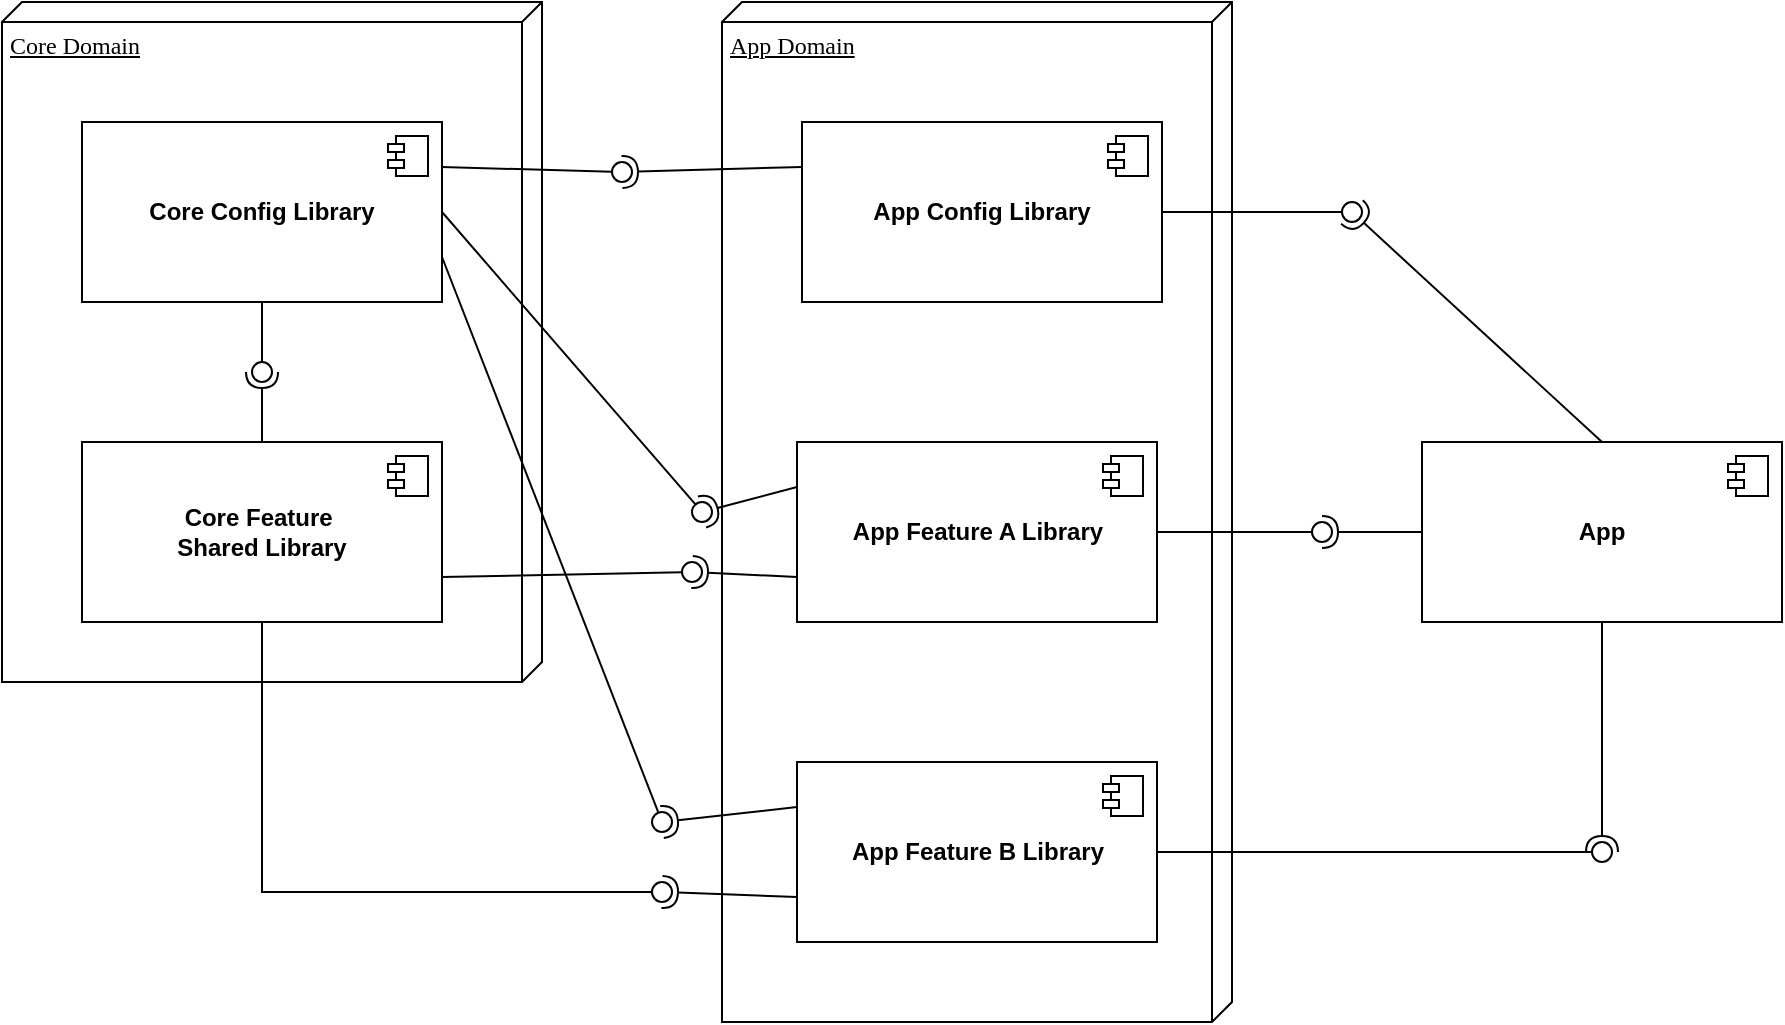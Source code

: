 <mxfile version="24.7.17">
  <diagram name="Page-1" id="5f0bae14-7c28-e335-631c-24af17079c00">
    <mxGraphModel dx="1207" dy="693" grid="1" gridSize="10" guides="1" tooltips="1" connect="1" arrows="1" fold="1" page="1" pageScale="1" pageWidth="1100" pageHeight="850" background="none" math="0" shadow="0">
      <root>
        <mxCell id="0" />
        <mxCell id="1" parent="0" />
        <mxCell id="EpOzv0EDAfR-xVy_IqTW-29" value="Core Domain" style="verticalAlign=top;align=left;spacingTop=8;spacingLeft=2;spacingRight=12;shape=cube;size=10;direction=south;fontStyle=4;html=1;rounded=0;shadow=0;comic=0;labelBackgroundColor=none;strokeWidth=1;fontFamily=Verdana;fontSize=12" parent="1" vertex="1">
          <mxGeometry x="80" y="70" width="270" height="340" as="geometry" />
        </mxCell>
        <mxCell id="EpOzv0EDAfR-xVy_IqTW-1" value="&lt;b&gt;Core Config Library&lt;/b&gt;" style="html=1;dropTarget=0;whiteSpace=wrap;rotation=0;" parent="1" vertex="1">
          <mxGeometry x="120" y="130" width="180" height="90" as="geometry" />
        </mxCell>
        <mxCell id="EpOzv0EDAfR-xVy_IqTW-2" value="" style="shape=module;jettyWidth=8;jettyHeight=4;" parent="EpOzv0EDAfR-xVy_IqTW-1" vertex="1">
          <mxGeometry x="1" width="20" height="20" relative="1" as="geometry">
            <mxPoint x="-27" y="7" as="offset" />
          </mxGeometry>
        </mxCell>
        <mxCell id="EpOzv0EDAfR-xVy_IqTW-3" value="&lt;b&gt;Core Feature&amp;nbsp;&lt;/b&gt;&lt;div&gt;&lt;b&gt;Shared Library&lt;/b&gt;&lt;/div&gt;" style="html=1;dropTarget=0;whiteSpace=wrap;" parent="1" vertex="1">
          <mxGeometry x="120" y="290" width="180" height="90" as="geometry" />
        </mxCell>
        <mxCell id="EpOzv0EDAfR-xVy_IqTW-4" value="" style="shape=module;jettyWidth=8;jettyHeight=4;" parent="EpOzv0EDAfR-xVy_IqTW-3" vertex="1">
          <mxGeometry x="1" width="20" height="20" relative="1" as="geometry">
            <mxPoint x="-27" y="7" as="offset" />
          </mxGeometry>
        </mxCell>
        <mxCell id="EpOzv0EDAfR-xVy_IqTW-28" value="" style="ellipse;whiteSpace=wrap;html=1;align=center;aspect=fixed;fillColor=none;strokeColor=none;resizable=0;perimeter=centerPerimeter;rotatable=0;allowArrows=0;points=[];outlineConnect=1;" parent="1" vertex="1">
          <mxGeometry x="360" y="475" width="10" height="10" as="geometry" />
        </mxCell>
        <mxCell id="EpOzv0EDAfR-xVy_IqTW-30" value="App Domain" style="verticalAlign=top;align=left;spacingTop=8;spacingLeft=2;spacingRight=12;shape=cube;size=10;direction=south;fontStyle=4;html=1;rounded=0;shadow=0;comic=0;labelBackgroundColor=none;strokeWidth=1;fontFamily=Verdana;fontSize=12" parent="1" vertex="1">
          <mxGeometry x="440" y="70" width="255" height="510" as="geometry" />
        </mxCell>
        <mxCell id="EpOzv0EDAfR-xVy_IqTW-13" value="&lt;b&gt;App Feature A Library&lt;/b&gt;" style="html=1;dropTarget=0;whiteSpace=wrap;" parent="1" vertex="1">
          <mxGeometry x="477.5" y="290" width="180" height="90" as="geometry" />
        </mxCell>
        <mxCell id="EpOzv0EDAfR-xVy_IqTW-14" value="" style="shape=module;jettyWidth=8;jettyHeight=4;" parent="EpOzv0EDAfR-xVy_IqTW-13" vertex="1">
          <mxGeometry x="1" width="20" height="20" relative="1" as="geometry">
            <mxPoint x="-27" y="7" as="offset" />
          </mxGeometry>
        </mxCell>
        <mxCell id="EpOzv0EDAfR-xVy_IqTW-19" value="" style="ellipse;whiteSpace=wrap;html=1;align=center;aspect=fixed;fillColor=none;strokeColor=none;resizable=0;perimeter=centerPerimeter;rotatable=0;allowArrows=0;points=[];outlineConnect=1;rotation=-90;container=0;" parent="1" vertex="1">
          <mxGeometry x="562.5" y="390" width="10" height="10" as="geometry" />
        </mxCell>
        <mxCell id="EpOzv0EDAfR-xVy_IqTW-20" value="&lt;b&gt;App Feature B Library&lt;/b&gt;" style="html=1;dropTarget=0;whiteSpace=wrap;" parent="1" vertex="1">
          <mxGeometry x="477.5" y="450" width="180" height="90" as="geometry" />
        </mxCell>
        <mxCell id="EpOzv0EDAfR-xVy_IqTW-21" value="" style="shape=module;jettyWidth=8;jettyHeight=4;" parent="EpOzv0EDAfR-xVy_IqTW-20" vertex="1">
          <mxGeometry x="1" width="20" height="20" relative="1" as="geometry">
            <mxPoint x="-27" y="7" as="offset" />
          </mxGeometry>
        </mxCell>
        <mxCell id="EpOzv0EDAfR-xVy_IqTW-32" value="&lt;b&gt;App&lt;/b&gt;" style="html=1;dropTarget=0;whiteSpace=wrap;" parent="1" vertex="1">
          <mxGeometry x="790" y="290" width="180" height="90" as="geometry" />
        </mxCell>
        <mxCell id="EpOzv0EDAfR-xVy_IqTW-33" value="" style="shape=module;jettyWidth=8;jettyHeight=4;" parent="EpOzv0EDAfR-xVy_IqTW-32" vertex="1">
          <mxGeometry x="1" width="20" height="20" relative="1" as="geometry">
            <mxPoint x="-27" y="7" as="offset" />
          </mxGeometry>
        </mxCell>
        <mxCell id="EpOzv0EDAfR-xVy_IqTW-38" value="" style="ellipse;whiteSpace=wrap;html=1;align=center;aspect=fixed;fillColor=none;strokeColor=none;resizable=0;perimeter=centerPerimeter;rotatable=0;allowArrows=0;points=[];outlineConnect=1;" parent="1" vertex="1">
          <mxGeometry x="385" y="170" width="10" height="10" as="geometry" />
        </mxCell>
        <mxCell id="EpOzv0EDAfR-xVy_IqTW-42" value="" style="ellipse;whiteSpace=wrap;html=1;align=center;aspect=fixed;fillColor=none;strokeColor=none;resizable=0;perimeter=centerPerimeter;rotatable=0;allowArrows=0;points=[];outlineConnect=1;" parent="1" vertex="1">
          <mxGeometry x="375" y="460" width="10" height="10" as="geometry" />
        </mxCell>
        <mxCell id="EpOzv0EDAfR-xVy_IqTW-46" value="" style="ellipse;whiteSpace=wrap;html=1;align=center;aspect=fixed;fillColor=none;strokeColor=none;resizable=0;perimeter=centerPerimeter;rotatable=0;allowArrows=0;points=[];outlineConnect=1;" parent="1" vertex="1">
          <mxGeometry x="745" y="430" width="10" height="10" as="geometry" />
        </mxCell>
        <mxCell id="EpOzv0EDAfR-xVy_IqTW-56" value="" style="ellipse;whiteSpace=wrap;html=1;align=center;aspect=fixed;fillColor=none;strokeColor=none;resizable=0;perimeter=centerPerimeter;rotatable=0;allowArrows=0;points=[];outlineConnect=1;" parent="1" vertex="1">
          <mxGeometry x="775" y="350" width="10" height="10" as="geometry" />
        </mxCell>
        <mxCell id="EpOzv0EDAfR-xVy_IqTW-58" value="" style="rounded=0;orthogonalLoop=1;jettySize=auto;html=1;endArrow=halfCircle;endFill=0;endSize=6;strokeWidth=1;sketch=0;exitX=0.5;exitY=1;exitDx=0;exitDy=0;" parent="1" source="EpOzv0EDAfR-xVy_IqTW-32" target="EpOzv0EDAfR-xVy_IqTW-60" edge="1">
          <mxGeometry relative="1" as="geometry">
            <mxPoint x="880" y="475" as="sourcePoint" />
          </mxGeometry>
        </mxCell>
        <mxCell id="EpOzv0EDAfR-xVy_IqTW-59" value="" style="rounded=0;orthogonalLoop=1;jettySize=auto;html=1;endArrow=oval;endFill=0;sketch=0;sourcePerimeterSpacing=0;targetPerimeterSpacing=0;endSize=10;exitX=1;exitY=0.5;exitDx=0;exitDy=0;" parent="1" source="EpOzv0EDAfR-xVy_IqTW-20" target="EpOzv0EDAfR-xVy_IqTW-60" edge="1">
          <mxGeometry relative="1" as="geometry">
            <mxPoint x="880" y="515" as="sourcePoint" />
          </mxGeometry>
        </mxCell>
        <mxCell id="EpOzv0EDAfR-xVy_IqTW-60" value="" style="ellipse;whiteSpace=wrap;html=1;align=center;aspect=fixed;fillColor=none;strokeColor=none;resizable=0;perimeter=centerPerimeter;rotatable=0;allowArrows=0;points=[];outlineConnect=1;rotation=-90;" parent="1" vertex="1">
          <mxGeometry x="875" y="490" width="10" height="10" as="geometry" />
        </mxCell>
        <mxCell id="a017p_0Chw10-gwzeYwo-1" value="" style="rounded=0;orthogonalLoop=1;jettySize=auto;html=1;endArrow=halfCircle;endFill=0;endSize=6;strokeWidth=1;sketch=0;exitX=0.5;exitY=0;exitDx=0;exitDy=0;" parent="1" source="EpOzv0EDAfR-xVy_IqTW-3" target="a017p_0Chw10-gwzeYwo-3" edge="1">
          <mxGeometry relative="1" as="geometry">
            <mxPoint x="210" y="275" as="sourcePoint" />
          </mxGeometry>
        </mxCell>
        <mxCell id="a017p_0Chw10-gwzeYwo-2" value="" style="rounded=0;orthogonalLoop=1;jettySize=auto;html=1;endArrow=oval;endFill=0;sketch=0;sourcePerimeterSpacing=0;targetPerimeterSpacing=0;endSize=10;exitX=0.5;exitY=1;exitDx=0;exitDy=0;" parent="1" source="EpOzv0EDAfR-xVy_IqTW-1" target="a017p_0Chw10-gwzeYwo-3" edge="1">
          <mxGeometry relative="1" as="geometry">
            <mxPoint x="210" y="235" as="sourcePoint" />
          </mxGeometry>
        </mxCell>
        <mxCell id="a017p_0Chw10-gwzeYwo-3" value="" style="ellipse;whiteSpace=wrap;html=1;align=center;aspect=fixed;fillColor=none;strokeColor=none;resizable=0;perimeter=centerPerimeter;rotatable=0;allowArrows=0;points=[];outlineConnect=1;rotation=90;" parent="1" vertex="1">
          <mxGeometry x="205" y="250" width="10" height="10" as="geometry" />
        </mxCell>
        <mxCell id="a017p_0Chw10-gwzeYwo-8" value="" style="ellipse;whiteSpace=wrap;html=1;align=center;aspect=fixed;fillColor=none;strokeColor=none;resizable=0;perimeter=centerPerimeter;rotatable=0;allowArrows=0;points=[];outlineConnect=1;" parent="1" vertex="1">
          <mxGeometry x="375" y="330" width="10" height="10" as="geometry" />
        </mxCell>
        <mxCell id="a017p_0Chw10-gwzeYwo-11" value="" style="ellipse;whiteSpace=wrap;html=1;align=center;aspect=fixed;fillColor=none;strokeColor=none;resizable=0;perimeter=centerPerimeter;rotatable=0;allowArrows=0;points=[];outlineConnect=1;" parent="1" vertex="1">
          <mxGeometry x="375" y="490" width="10" height="10" as="geometry" />
        </mxCell>
        <mxCell id="a017p_0Chw10-gwzeYwo-15" value="" style="ellipse;whiteSpace=wrap;html=1;align=center;aspect=fixed;fillColor=none;strokeColor=none;resizable=0;perimeter=centerPerimeter;rotatable=0;allowArrows=0;points=[];outlineConnect=1;rotation=90;container=0;" parent="1" vertex="1">
          <mxGeometry x="875" y="220" width="10" height="10" as="geometry" />
        </mxCell>
        <mxCell id="a017p_0Chw10-gwzeYwo-19" value="" style="ellipse;whiteSpace=wrap;html=1;align=center;aspect=fixed;fillColor=none;strokeColor=none;resizable=0;perimeter=centerPerimeter;rotatable=0;allowArrows=0;points=[];outlineConnect=1;rotation=90;" parent="1" vertex="1">
          <mxGeometry x="565" y="240" width="10" height="10" as="geometry" />
        </mxCell>
        <mxCell id="a017p_0Chw10-gwzeYwo-27" value="" style="ellipse;whiteSpace=wrap;html=1;align=center;aspect=fixed;fillColor=none;strokeColor=none;resizable=0;perimeter=centerPerimeter;rotatable=0;allowArrows=0;points=[];outlineConnect=1;" parent="1" vertex="1">
          <mxGeometry x="385" y="190" width="10" height="10" as="geometry" />
        </mxCell>
        <mxCell id="a017p_0Chw10-gwzeYwo-34" value="" style="ellipse;whiteSpace=wrap;html=1;align=center;aspect=fixed;fillColor=none;strokeColor=none;resizable=0;perimeter=centerPerimeter;rotatable=0;allowArrows=0;points=[];outlineConnect=1;" parent="1" vertex="1">
          <mxGeometry x="385" y="170" width="10" height="10" as="geometry" />
        </mxCell>
        <mxCell id="a017p_0Chw10-gwzeYwo-35" value="&lt;b&gt;App Config Library&lt;/b&gt;" style="html=1;dropTarget=0;whiteSpace=wrap;rotation=0;" parent="1" vertex="1">
          <mxGeometry x="480" y="130" width="180" height="90" as="geometry" />
        </mxCell>
        <mxCell id="a017p_0Chw10-gwzeYwo-36" value="" style="shape=module;jettyWidth=8;jettyHeight=4;" parent="a017p_0Chw10-gwzeYwo-35" vertex="1">
          <mxGeometry x="1" width="20" height="20" relative="1" as="geometry">
            <mxPoint x="-27" y="7" as="offset" />
          </mxGeometry>
        </mxCell>
        <mxCell id="a017p_0Chw10-gwzeYwo-42" value="" style="ellipse;whiteSpace=wrap;html=1;align=center;aspect=fixed;fillColor=none;strokeColor=none;resizable=0;perimeter=centerPerimeter;rotatable=0;allowArrows=0;points=[];outlineConnect=1;" parent="1" vertex="1">
          <mxGeometry x="385" y="170" width="10" height="10" as="geometry" />
        </mxCell>
        <mxCell id="a017p_0Chw10-gwzeYwo-48" value="" style="ellipse;whiteSpace=wrap;html=1;align=center;aspect=fixed;fillColor=none;strokeColor=none;resizable=0;perimeter=centerPerimeter;rotatable=0;allowArrows=0;points=[];outlineConnect=1;" parent="1" vertex="1">
          <mxGeometry x="385" y="150" width="10" height="10" as="geometry" />
        </mxCell>
        <mxCell id="a017p_0Chw10-gwzeYwo-54" value="" style="ellipse;whiteSpace=wrap;html=1;align=center;aspect=fixed;fillColor=none;strokeColor=none;resizable=0;perimeter=centerPerimeter;rotatable=0;allowArrows=0;points=[];outlineConnect=1;" parent="1" vertex="1">
          <mxGeometry x="385" y="150" width="10" height="10" as="geometry" />
        </mxCell>
        <mxCell id="a017p_0Chw10-gwzeYwo-57" value="" style="ellipse;whiteSpace=wrap;html=1;align=center;aspect=fixed;fillColor=none;strokeColor=none;resizable=0;perimeter=centerPerimeter;rotatable=0;allowArrows=0;points=[];outlineConnect=1;" parent="1" vertex="1">
          <mxGeometry x="390" y="270" width="10" height="10" as="geometry" />
        </mxCell>
        <mxCell id="a017p_0Chw10-gwzeYwo-60" value="" style="ellipse;whiteSpace=wrap;html=1;align=center;aspect=fixed;fillColor=none;strokeColor=none;resizable=0;perimeter=centerPerimeter;rotatable=0;allowArrows=0;points=[];outlineConnect=1;" parent="1" vertex="1">
          <mxGeometry x="385" y="170" width="10" height="10" as="geometry" />
        </mxCell>
        <mxCell id="a017p_0Chw10-gwzeYwo-64" value="" style="ellipse;whiteSpace=wrap;html=1;align=center;aspect=fixed;fillColor=none;strokeColor=none;resizable=0;perimeter=centerPerimeter;rotatable=0;allowArrows=0;points=[];outlineConnect=1;" parent="1" vertex="1">
          <mxGeometry x="685" y="170" width="10" height="10" as="geometry" />
        </mxCell>
        <mxCell id="a017p_0Chw10-gwzeYwo-67" value="" style="ellipse;whiteSpace=wrap;html=1;align=center;aspect=fixed;fillColor=none;strokeColor=none;resizable=0;perimeter=centerPerimeter;rotatable=0;allowArrows=0;points=[];outlineConnect=1;" parent="1" vertex="1">
          <mxGeometry x="850" y="170" width="10" height="10" as="geometry" />
        </mxCell>
        <mxCell id="a017p_0Chw10-gwzeYwo-68" value="" style="rounded=0;orthogonalLoop=1;jettySize=auto;html=1;endArrow=halfCircle;endFill=0;endSize=6;strokeWidth=1;sketch=0;exitX=0.5;exitY=0;exitDx=0;exitDy=0;" parent="1" source="EpOzv0EDAfR-xVy_IqTW-32" target="a017p_0Chw10-gwzeYwo-70" edge="1">
          <mxGeometry relative="1" as="geometry">
            <mxPoint x="775" y="175" as="sourcePoint" />
          </mxGeometry>
        </mxCell>
        <mxCell id="a017p_0Chw10-gwzeYwo-69" value="" style="rounded=0;orthogonalLoop=1;jettySize=auto;html=1;endArrow=oval;endFill=0;sketch=0;sourcePerimeterSpacing=0;targetPerimeterSpacing=0;endSize=10;exitX=1;exitY=0.5;exitDx=0;exitDy=0;" parent="1" source="a017p_0Chw10-gwzeYwo-35" target="a017p_0Chw10-gwzeYwo-70" edge="1">
          <mxGeometry relative="1" as="geometry">
            <mxPoint x="735" y="175" as="sourcePoint" />
          </mxGeometry>
        </mxCell>
        <mxCell id="a017p_0Chw10-gwzeYwo-70" value="" style="ellipse;whiteSpace=wrap;html=1;align=center;aspect=fixed;fillColor=none;strokeColor=none;resizable=0;perimeter=centerPerimeter;rotatable=0;allowArrows=0;points=[];outlineConnect=1;" parent="1" vertex="1">
          <mxGeometry x="750" y="170" width="10" height="10" as="geometry" />
        </mxCell>
        <mxCell id="a017p_0Chw10-gwzeYwo-77" value="" style="ellipse;whiteSpace=wrap;html=1;align=center;aspect=fixed;fillColor=none;strokeColor=none;resizable=0;perimeter=centerPerimeter;rotatable=0;allowArrows=0;points=[];outlineConnect=1;" parent="1" vertex="1">
          <mxGeometry x="715" y="330" width="10" height="10" as="geometry" />
        </mxCell>
        <mxCell id="a017p_0Chw10-gwzeYwo-80" value="" style="ellipse;whiteSpace=wrap;html=1;align=center;aspect=fixed;fillColor=none;strokeColor=none;resizable=0;perimeter=centerPerimeter;rotatable=0;allowArrows=0;points=[];outlineConnect=1;" parent="1" vertex="1">
          <mxGeometry x="715" y="340" width="10" height="10" as="geometry" />
        </mxCell>
        <mxCell id="a017p_0Chw10-gwzeYwo-81" value="" style="rounded=0;orthogonalLoop=1;jettySize=auto;html=1;endArrow=halfCircle;endFill=0;endSize=6;strokeWidth=1;sketch=0;exitX=0;exitY=0.5;exitDx=0;exitDy=0;" parent="1" source="EpOzv0EDAfR-xVy_IqTW-32" target="a017p_0Chw10-gwzeYwo-83" edge="1">
          <mxGeometry relative="1" as="geometry">
            <mxPoint x="760" y="335" as="sourcePoint" />
          </mxGeometry>
        </mxCell>
        <mxCell id="a017p_0Chw10-gwzeYwo-82" value="" style="rounded=0;orthogonalLoop=1;jettySize=auto;html=1;endArrow=oval;endFill=0;sketch=0;sourcePerimeterSpacing=0;targetPerimeterSpacing=0;endSize=10;exitX=1;exitY=0.5;exitDx=0;exitDy=0;" parent="1" source="EpOzv0EDAfR-xVy_IqTW-13" target="a017p_0Chw10-gwzeYwo-83" edge="1">
          <mxGeometry relative="1" as="geometry">
            <mxPoint x="720" y="335" as="sourcePoint" />
          </mxGeometry>
        </mxCell>
        <mxCell id="a017p_0Chw10-gwzeYwo-83" value="" style="ellipse;whiteSpace=wrap;html=1;align=center;aspect=fixed;fillColor=none;strokeColor=none;resizable=0;perimeter=centerPerimeter;rotatable=0;allowArrows=0;points=[];outlineConnect=1;" parent="1" vertex="1">
          <mxGeometry x="735" y="330" width="10" height="10" as="geometry" />
        </mxCell>
        <mxCell id="fz65-eTr5d8E9FdpAmVl-3" value="" style="ellipse;whiteSpace=wrap;html=1;align=center;aspect=fixed;fillColor=none;strokeColor=none;resizable=0;perimeter=centerPerimeter;rotatable=0;allowArrows=0;points=[];outlineConnect=1;" vertex="1" parent="1">
          <mxGeometry x="370" y="350" width="10" height="10" as="geometry" />
        </mxCell>
        <mxCell id="fz65-eTr5d8E9FdpAmVl-6" value="" style="ellipse;whiteSpace=wrap;html=1;align=center;aspect=fixed;fillColor=none;strokeColor=none;resizable=0;perimeter=centerPerimeter;rotatable=0;allowArrows=0;points=[];outlineConnect=1;" vertex="1" parent="1">
          <mxGeometry x="435" y="320" width="10" height="10" as="geometry" />
        </mxCell>
        <mxCell id="fz65-eTr5d8E9FdpAmVl-7" value="" style="rounded=0;orthogonalLoop=1;jettySize=auto;html=1;endArrow=halfCircle;endFill=0;endSize=6;strokeWidth=1;sketch=0;exitX=0;exitY=0.25;exitDx=0;exitDy=0;" edge="1" target="fz65-eTr5d8E9FdpAmVl-9" parent="1" source="EpOzv0EDAfR-xVy_IqTW-13">
          <mxGeometry relative="1" as="geometry">
            <mxPoint x="450" y="325" as="sourcePoint" />
          </mxGeometry>
        </mxCell>
        <mxCell id="fz65-eTr5d8E9FdpAmVl-8" value="" style="rounded=0;orthogonalLoop=1;jettySize=auto;html=1;endArrow=oval;endFill=0;sketch=0;sourcePerimeterSpacing=0;targetPerimeterSpacing=0;endSize=10;exitX=1;exitY=0.5;exitDx=0;exitDy=0;" edge="1" target="fz65-eTr5d8E9FdpAmVl-9" parent="1" source="EpOzv0EDAfR-xVy_IqTW-1">
          <mxGeometry relative="1" as="geometry">
            <mxPoint x="410" y="325" as="sourcePoint" />
          </mxGeometry>
        </mxCell>
        <mxCell id="fz65-eTr5d8E9FdpAmVl-9" value="" style="ellipse;whiteSpace=wrap;html=1;align=center;aspect=fixed;fillColor=none;strokeColor=none;resizable=0;perimeter=centerPerimeter;rotatable=0;allowArrows=0;points=[];outlineConnect=1;" vertex="1" parent="1">
          <mxGeometry x="425" y="320" width="10" height="10" as="geometry" />
        </mxCell>
        <mxCell id="fz65-eTr5d8E9FdpAmVl-10" value="" style="rounded=0;orthogonalLoop=1;jettySize=auto;html=1;endArrow=halfCircle;endFill=0;endSize=6;strokeWidth=1;sketch=0;exitX=0;exitY=0.75;exitDx=0;exitDy=0;" edge="1" target="fz65-eTr5d8E9FdpAmVl-12" parent="1" source="EpOzv0EDAfR-xVy_IqTW-20">
          <mxGeometry relative="1" as="geometry">
            <mxPoint x="430" y="515" as="sourcePoint" />
          </mxGeometry>
        </mxCell>
        <mxCell id="fz65-eTr5d8E9FdpAmVl-11" value="" style="rounded=0;orthogonalLoop=1;jettySize=auto;html=1;endArrow=oval;endFill=0;sketch=0;sourcePerimeterSpacing=0;targetPerimeterSpacing=0;endSize=10;exitX=0.5;exitY=1;exitDx=0;exitDy=0;" edge="1" target="fz65-eTr5d8E9FdpAmVl-12" parent="1" source="EpOzv0EDAfR-xVy_IqTW-3">
          <mxGeometry relative="1" as="geometry">
            <mxPoint x="390" y="515" as="sourcePoint" />
            <Array as="points">
              <mxPoint x="210" y="515" />
            </Array>
          </mxGeometry>
        </mxCell>
        <mxCell id="fz65-eTr5d8E9FdpAmVl-12" value="" style="ellipse;whiteSpace=wrap;html=1;align=center;aspect=fixed;fillColor=none;strokeColor=none;resizable=0;perimeter=centerPerimeter;rotatable=0;allowArrows=0;points=[];outlineConnect=1;" vertex="1" parent="1">
          <mxGeometry x="405" y="510" width="10" height="10" as="geometry" />
        </mxCell>
        <mxCell id="fz65-eTr5d8E9FdpAmVl-16" value="" style="rounded=0;orthogonalLoop=1;jettySize=auto;html=1;endArrow=halfCircle;endFill=0;endSize=6;strokeWidth=1;sketch=0;exitX=0;exitY=0.25;exitDx=0;exitDy=0;" edge="1" target="fz65-eTr5d8E9FdpAmVl-18" parent="1" source="EpOzv0EDAfR-xVy_IqTW-20">
          <mxGeometry relative="1" as="geometry">
            <mxPoint x="430" y="480" as="sourcePoint" />
          </mxGeometry>
        </mxCell>
        <mxCell id="fz65-eTr5d8E9FdpAmVl-17" value="" style="rounded=0;orthogonalLoop=1;jettySize=auto;html=1;endArrow=oval;endFill=0;sketch=0;sourcePerimeterSpacing=0;targetPerimeterSpacing=0;endSize=10;exitX=1;exitY=0.75;exitDx=0;exitDy=0;" edge="1" target="fz65-eTr5d8E9FdpAmVl-18" parent="1" source="EpOzv0EDAfR-xVy_IqTW-1">
          <mxGeometry relative="1" as="geometry">
            <mxPoint x="390" y="480" as="sourcePoint" />
          </mxGeometry>
        </mxCell>
        <mxCell id="fz65-eTr5d8E9FdpAmVl-18" value="" style="ellipse;whiteSpace=wrap;html=1;align=center;aspect=fixed;fillColor=none;strokeColor=none;resizable=0;perimeter=centerPerimeter;rotatable=0;allowArrows=0;points=[];outlineConnect=1;" vertex="1" parent="1">
          <mxGeometry x="405" y="475" width="10" height="10" as="geometry" />
        </mxCell>
        <mxCell id="fz65-eTr5d8E9FdpAmVl-19" value="" style="rounded=0;orthogonalLoop=1;jettySize=auto;html=1;endArrow=halfCircle;endFill=0;endSize=6;strokeWidth=1;sketch=0;exitX=0;exitY=0.75;exitDx=0;exitDy=0;" edge="1" target="fz65-eTr5d8E9FdpAmVl-21" parent="1" source="EpOzv0EDAfR-xVy_IqTW-13">
          <mxGeometry relative="1" as="geometry">
            <mxPoint x="445" y="355" as="sourcePoint" />
          </mxGeometry>
        </mxCell>
        <mxCell id="fz65-eTr5d8E9FdpAmVl-20" value="" style="rounded=0;orthogonalLoop=1;jettySize=auto;html=1;endArrow=oval;endFill=0;sketch=0;sourcePerimeterSpacing=0;targetPerimeterSpacing=0;endSize=10;exitX=1;exitY=0.75;exitDx=0;exitDy=0;" edge="1" target="fz65-eTr5d8E9FdpAmVl-21" parent="1" source="EpOzv0EDAfR-xVy_IqTW-3">
          <mxGeometry relative="1" as="geometry">
            <mxPoint x="405" y="355" as="sourcePoint" />
          </mxGeometry>
        </mxCell>
        <mxCell id="fz65-eTr5d8E9FdpAmVl-21" value="" style="ellipse;whiteSpace=wrap;html=1;align=center;aspect=fixed;fillColor=none;strokeColor=none;resizable=0;perimeter=centerPerimeter;rotatable=0;allowArrows=0;points=[];outlineConnect=1;" vertex="1" parent="1">
          <mxGeometry x="420" y="350" width="10" height="10" as="geometry" />
        </mxCell>
        <mxCell id="fz65-eTr5d8E9FdpAmVl-22" value="" style="rounded=0;orthogonalLoop=1;jettySize=auto;html=1;endArrow=halfCircle;endFill=0;endSize=6;strokeWidth=1;sketch=0;exitX=0;exitY=0.25;exitDx=0;exitDy=0;" edge="1" target="fz65-eTr5d8E9FdpAmVl-24" parent="1" source="a017p_0Chw10-gwzeYwo-35">
          <mxGeometry relative="1" as="geometry">
            <mxPoint x="410" y="155" as="sourcePoint" />
          </mxGeometry>
        </mxCell>
        <mxCell id="fz65-eTr5d8E9FdpAmVl-23" value="" style="rounded=0;orthogonalLoop=1;jettySize=auto;html=1;endArrow=oval;endFill=0;sketch=0;sourcePerimeterSpacing=0;targetPerimeterSpacing=0;endSize=10;exitX=1;exitY=0.25;exitDx=0;exitDy=0;" edge="1" target="fz65-eTr5d8E9FdpAmVl-24" parent="1" source="EpOzv0EDAfR-xVy_IqTW-1">
          <mxGeometry relative="1" as="geometry">
            <mxPoint x="370" y="155" as="sourcePoint" />
          </mxGeometry>
        </mxCell>
        <mxCell id="fz65-eTr5d8E9FdpAmVl-24" value="" style="ellipse;whiteSpace=wrap;html=1;align=center;aspect=fixed;fillColor=none;strokeColor=none;resizable=0;perimeter=centerPerimeter;rotatable=0;allowArrows=0;points=[];outlineConnect=1;" vertex="1" parent="1">
          <mxGeometry x="385" y="150" width="10" height="10" as="geometry" />
        </mxCell>
      </root>
    </mxGraphModel>
  </diagram>
</mxfile>
